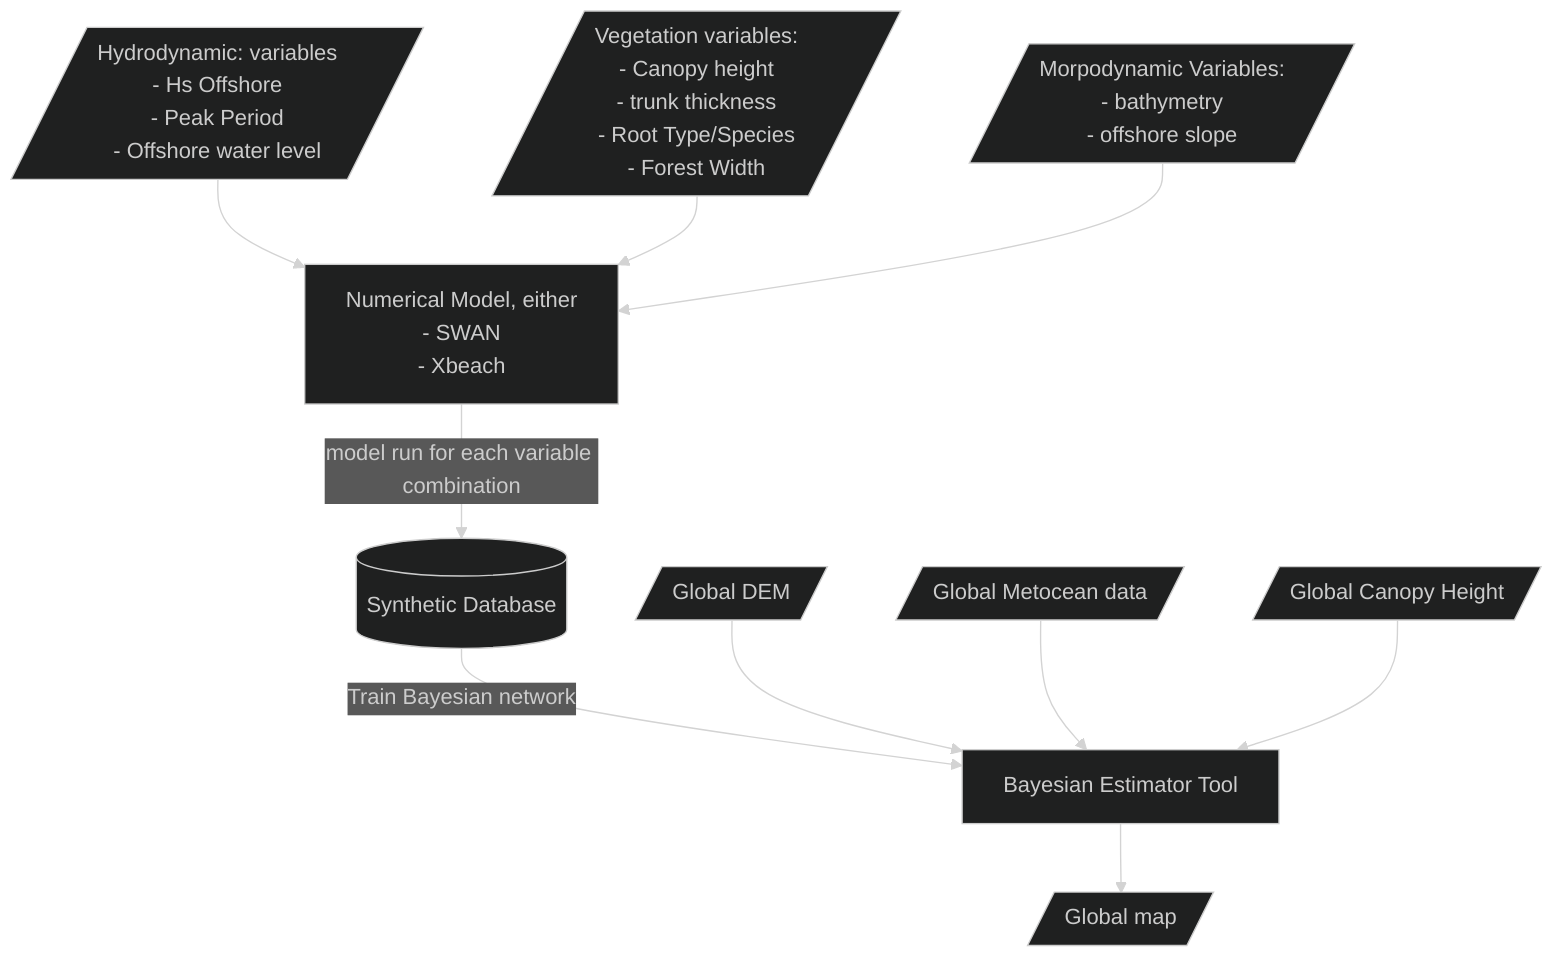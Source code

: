 %%{init: {'theme':'dark'}}%%
graph TD
    numericalmodel[Numerical Model, either <br> - SWAN <br> - Xbeach ]
    hydvar[/Hydrodynamic: variables <br> - Hs Offshore <br> - Peak Period <br> - Offshore water level /]-->numericalmodel
    vegvar[/Vegetation variables: <br> - Canopy height <br> - trunk thickness <br> - Root Type/Species <br> - Forest Width /] -->numericalmodel
    morphvars[/Morpodynamic Variables: <br> - bathymetry <br> - offshore slope/] --> numericalmodel
    numericalmodel --> |model run for each variable combination| sampleddata
    mangroveheight[/Global Canopy Height/] 
    sampleddata[(Synthetic Database)] -->|Train Bayesian network| estimator[Bayesian Estimator Tool]
    dem[/Global DEM/] --> estimator
    metocean[/Global Metocean data/] --> estimator
    mangroveheight --> estimator

    estimator --> FRoutput[/Global map/]